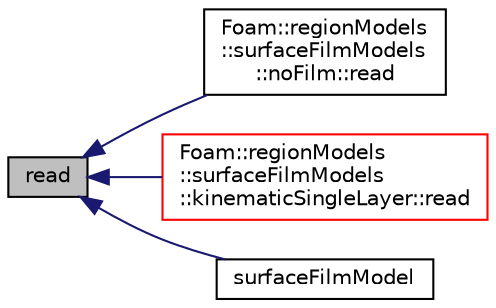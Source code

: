 digraph "read"
{
  bgcolor="transparent";
  edge [fontname="Helvetica",fontsize="10",labelfontname="Helvetica",labelfontsize="10"];
  node [fontname="Helvetica",fontsize="10",shape=record];
  rankdir="LR";
  Node94 [label="read",height=0.2,width=0.4,color="black", fillcolor="grey75", style="filled", fontcolor="black"];
  Node94 -> Node95 [dir="back",color="midnightblue",fontsize="10",style="solid",fontname="Helvetica"];
  Node95 [label="Foam::regionModels\l::surfaceFilmModels\l::noFilm::read",height=0.2,width=0.4,color="black",URL="$a30121.html#af816873151ddb0126e98bb2f914d8ed5",tooltip="Read control parameters from dictionary. "];
  Node94 -> Node96 [dir="back",color="midnightblue",fontsize="10",style="solid",fontname="Helvetica"];
  Node96 [label="Foam::regionModels\l::surfaceFilmModels\l::kinematicSingleLayer::read",height=0.2,width=0.4,color="red",URL="$a30117.html#af816873151ddb0126e98bb2f914d8ed5",tooltip="Read control parameters from dictionary. "];
  Node94 -> Node98 [dir="back",color="midnightblue",fontsize="10",style="solid",fontname="Helvetica"];
  Node98 [label="surfaceFilmModel",height=0.2,width=0.4,color="black",URL="$a30261.html#afebad6cbbb621110cd15b8c6666d1d14",tooltip="Construct from type name, mesh and gravity vector. "];
}
